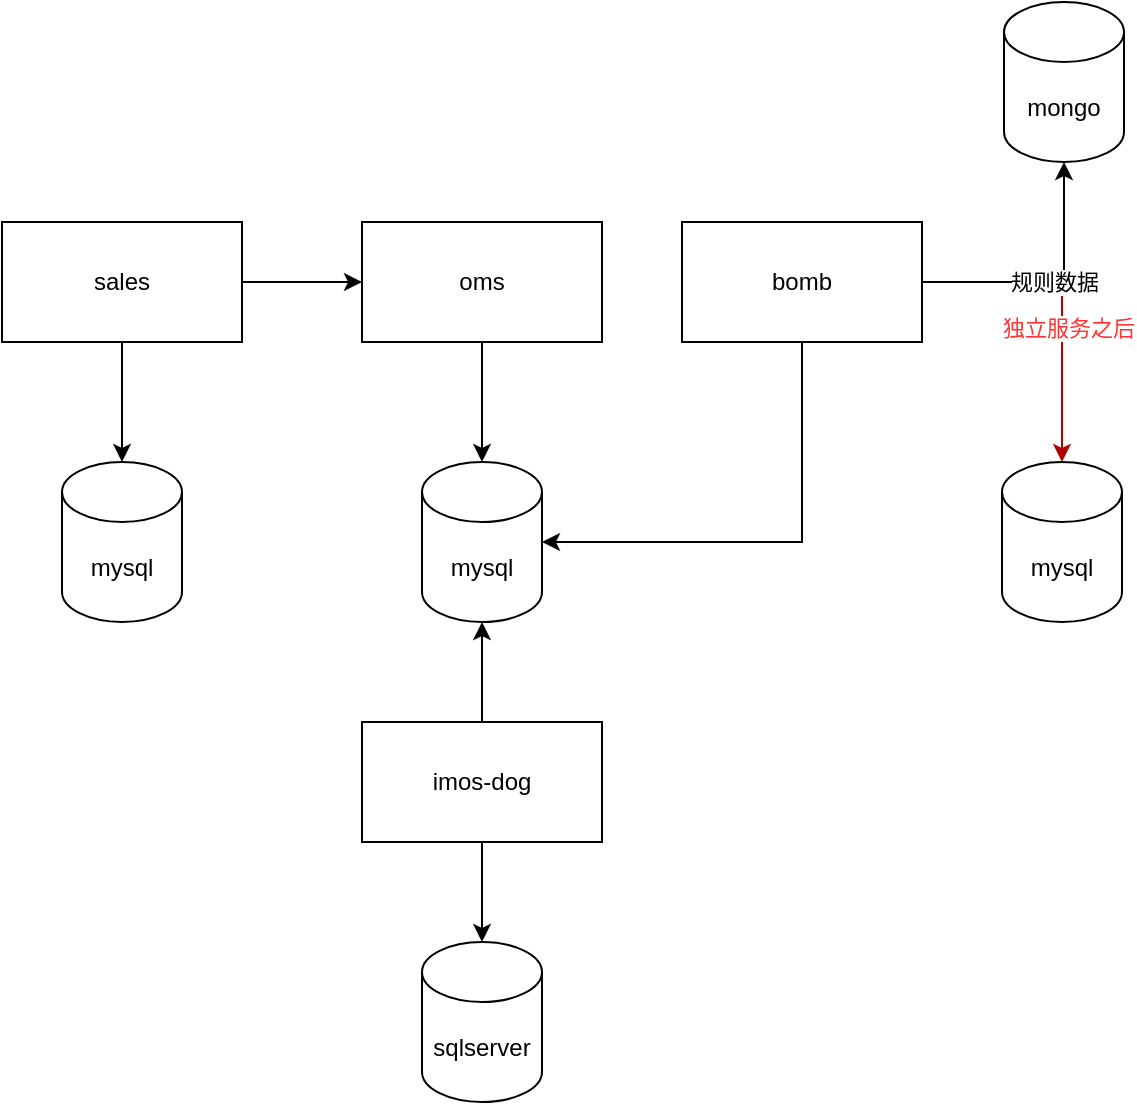 <mxfile version="20.4.0" type="github" pages="2">
  <diagram id="G152VZkpTh_-b7L7PpDi" name="bomb服务独立">
    <mxGraphModel dx="1015" dy="2874" grid="1" gridSize="10" guides="1" tooltips="1" connect="1" arrows="1" fold="1" page="1" pageScale="1" pageWidth="827" pageHeight="1169" math="0" shadow="0">
      <root>
        <mxCell id="0" />
        <mxCell id="1" parent="0" />
        <mxCell id="Ajl7XlEclkEX4MVL0un6-1" value="mysql" style="shape=cylinder3;whiteSpace=wrap;html=1;boundedLbl=1;backgroundOutline=1;size=15;" parent="1" vertex="1">
          <mxGeometry x="300" y="-2040" width="60" height="80" as="geometry" />
        </mxCell>
        <mxCell id="Ajl7XlEclkEX4MVL0un6-7" style="edgeStyle=orthogonalEdgeStyle;rounded=0;orthogonalLoop=1;jettySize=auto;html=1;exitX=0.5;exitY=1;exitDx=0;exitDy=0;entryX=0.5;entryY=0;entryDx=0;entryDy=0;entryPerimeter=0;" parent="1" source="Ajl7XlEclkEX4MVL0un6-2" target="Ajl7XlEclkEX4MVL0un6-1" edge="1">
          <mxGeometry relative="1" as="geometry" />
        </mxCell>
        <mxCell id="Ajl7XlEclkEX4MVL0un6-2" value="oms" style="rounded=0;whiteSpace=wrap;html=1;" parent="1" vertex="1">
          <mxGeometry x="270" y="-2160" width="120" height="60" as="geometry" />
        </mxCell>
        <mxCell id="Ajl7XlEclkEX4MVL0un6-10" style="edgeStyle=orthogonalEdgeStyle;rounded=0;orthogonalLoop=1;jettySize=auto;html=1;exitX=0.5;exitY=1;exitDx=0;exitDy=0;entryX=1;entryY=0.5;entryDx=0;entryDy=0;entryPerimeter=0;" parent="1" source="Ajl7XlEclkEX4MVL0un6-3" target="Ajl7XlEclkEX4MVL0un6-1" edge="1">
          <mxGeometry relative="1" as="geometry" />
        </mxCell>
        <mxCell id="Ajl7XlEclkEX4MVL0un6-15" style="edgeStyle=orthogonalEdgeStyle;rounded=0;orthogonalLoop=1;jettySize=auto;html=1;exitX=1;exitY=0.5;exitDx=0;exitDy=0;entryX=0.5;entryY=0;entryDx=0;entryDy=0;entryPerimeter=0;shadow=0;sketch=0;fillColor=#e51400;strokeColor=#B20000;" parent="1" source="Ajl7XlEclkEX4MVL0un6-3" target="Ajl7XlEclkEX4MVL0un6-14" edge="1">
          <mxGeometry relative="1" as="geometry" />
        </mxCell>
        <mxCell id="Ajl7XlEclkEX4MVL0un6-17" value="独立服务之后" style="edgeLabel;html=1;align=center;verticalAlign=middle;resizable=0;points=[];fontColor=#FF3333;" parent="Ajl7XlEclkEX4MVL0un6-15" vertex="1" connectable="0">
          <mxGeometry x="0.163" y="3" relative="1" as="geometry">
            <mxPoint as="offset" />
          </mxGeometry>
        </mxCell>
        <mxCell id="mybRUjiwXN9lIVhRDb3T-2" value="规则数据" style="edgeStyle=orthogonalEdgeStyle;rounded=0;orthogonalLoop=1;jettySize=auto;html=1;exitX=1;exitY=0.5;exitDx=0;exitDy=0;entryX=0.5;entryY=1;entryDx=0;entryDy=0;entryPerimeter=0;" edge="1" parent="1" source="Ajl7XlEclkEX4MVL0un6-3" target="mybRUjiwXN9lIVhRDb3T-1">
          <mxGeometry relative="1" as="geometry" />
        </mxCell>
        <mxCell id="Ajl7XlEclkEX4MVL0un6-3" value="bomb" style="rounded=0;whiteSpace=wrap;html=1;" parent="1" vertex="1">
          <mxGeometry x="430" y="-2160" width="120" height="60" as="geometry" />
        </mxCell>
        <mxCell id="Ajl7XlEclkEX4MVL0un6-11" value="" style="edgeStyle=orthogonalEdgeStyle;rounded=0;orthogonalLoop=1;jettySize=auto;html=1;" parent="1" source="Ajl7XlEclkEX4MVL0un6-4" target="Ajl7XlEclkEX4MVL0un6-2" edge="1">
          <mxGeometry relative="1" as="geometry" />
        </mxCell>
        <mxCell id="Ajl7XlEclkEX4MVL0un6-12" style="edgeStyle=orthogonalEdgeStyle;rounded=0;orthogonalLoop=1;jettySize=auto;html=1;exitX=0.5;exitY=1;exitDx=0;exitDy=0;" parent="1" source="Ajl7XlEclkEX4MVL0un6-4" target="Ajl7XlEclkEX4MVL0un6-13" edge="1">
          <mxGeometry relative="1" as="geometry">
            <Array as="points">
              <mxPoint x="150" y="-2060" />
              <mxPoint x="150" y="-2060" />
            </Array>
          </mxGeometry>
        </mxCell>
        <mxCell id="Ajl7XlEclkEX4MVL0un6-4" value="sales" style="rounded=0;whiteSpace=wrap;html=1;" parent="1" vertex="1">
          <mxGeometry x="90" y="-2160" width="120" height="60" as="geometry" />
        </mxCell>
        <mxCell id="Ajl7XlEclkEX4MVL0un6-8" style="edgeStyle=orthogonalEdgeStyle;rounded=0;orthogonalLoop=1;jettySize=auto;html=1;exitX=0.5;exitY=0;exitDx=0;exitDy=0;entryX=0.5;entryY=1;entryDx=0;entryDy=0;entryPerimeter=0;" parent="1" source="Ajl7XlEclkEX4MVL0un6-5" target="Ajl7XlEclkEX4MVL0un6-1" edge="1">
          <mxGeometry relative="1" as="geometry" />
        </mxCell>
        <mxCell id="Ajl7XlEclkEX4MVL0un6-9" style="edgeStyle=orthogonalEdgeStyle;rounded=0;orthogonalLoop=1;jettySize=auto;html=1;exitX=0.5;exitY=1;exitDx=0;exitDy=0;entryX=0.5;entryY=0;entryDx=0;entryDy=0;entryPerimeter=0;" parent="1" source="Ajl7XlEclkEX4MVL0un6-5" target="Ajl7XlEclkEX4MVL0un6-6" edge="1">
          <mxGeometry relative="1" as="geometry" />
        </mxCell>
        <mxCell id="Ajl7XlEclkEX4MVL0un6-5" value="imos-dog" style="rounded=0;whiteSpace=wrap;html=1;" parent="1" vertex="1">
          <mxGeometry x="270" y="-1910" width="120" height="60" as="geometry" />
        </mxCell>
        <mxCell id="Ajl7XlEclkEX4MVL0un6-6" value="sqlserver" style="shape=cylinder3;whiteSpace=wrap;html=1;boundedLbl=1;backgroundOutline=1;size=15;" parent="1" vertex="1">
          <mxGeometry x="300" y="-1800" width="60" height="80" as="geometry" />
        </mxCell>
        <mxCell id="Ajl7XlEclkEX4MVL0un6-13" value="mysql" style="shape=cylinder3;whiteSpace=wrap;html=1;boundedLbl=1;backgroundOutline=1;size=15;" parent="1" vertex="1">
          <mxGeometry x="120" y="-2040" width="60" height="80" as="geometry" />
        </mxCell>
        <mxCell id="Ajl7XlEclkEX4MVL0un6-14" value="mysql" style="shape=cylinder3;whiteSpace=wrap;html=1;boundedLbl=1;backgroundOutline=1;size=15;" parent="1" vertex="1">
          <mxGeometry x="590" y="-2040" width="60" height="80" as="geometry" />
        </mxCell>
        <mxCell id="mybRUjiwXN9lIVhRDb3T-1" value="mongo" style="shape=cylinder3;whiteSpace=wrap;html=1;boundedLbl=1;backgroundOutline=1;size=15;" vertex="1" parent="1">
          <mxGeometry x="591" y="-2270" width="60" height="80" as="geometry" />
        </mxCell>
      </root>
    </mxGraphModel>
  </diagram>
  <diagram id="b18D5ZBOZKlab-uu_izT" name="拆单数据处理">
    <mxGraphModel dx="1015" dy="536" grid="1" gridSize="10" guides="1" tooltips="1" connect="1" arrows="1" fold="1" page="1" pageScale="1" pageWidth="827" pageHeight="1169" math="0" shadow="0">
      <root>
        <mxCell id="0" />
        <mxCell id="1" parent="0" />
        <mxCell id="MrM3WiDKJ_GR7TqslKwe-1" value="&lt;div&gt;OMS&lt;/div&gt;&lt;div&gt;&lt;br&gt;&lt;/div&gt;&lt;div&gt;&lt;br&gt;&lt;/div&gt;&lt;div&gt;&lt;br&gt;&lt;/div&gt;&lt;div&gt;&lt;br&gt;&lt;/div&gt;&lt;div&gt;&lt;br&gt;&lt;/div&gt;&lt;div&gt;&lt;br&gt;&lt;/div&gt;&lt;div&gt;&lt;br&gt;&lt;/div&gt;&lt;div&gt;&lt;br&gt;&lt;/div&gt;&lt;div&gt;&lt;br&gt;&lt;/div&gt;&lt;div&gt;&lt;br&gt;&lt;/div&gt;&lt;div&gt;&lt;br&gt;&lt;/div&gt;&lt;div&gt;&lt;br&gt;&lt;/div&gt;&lt;div&gt;&lt;br&gt;&lt;/div&gt;&lt;div&gt;&lt;br&gt;&lt;/div&gt;&lt;div&gt;&lt;br&gt;&lt;/div&gt;&lt;div&gt;&lt;br&gt;&lt;/div&gt;&lt;div&gt;&lt;br&gt;&lt;/div&gt;&lt;div&gt;&lt;br&gt;&lt;/div&gt;&lt;div&gt;物料同步额外的字段：&lt;/div&gt;&lt;div&gt;长、宽、高、生产分类&lt;br&gt;&lt;/div&gt;" style="rounded=0;whiteSpace=wrap;html=1;fontStyle=1;fontColor=#FF3333;" vertex="1" parent="1">
          <mxGeometry x="80" y="100" width="210" height="340" as="geometry" />
        </mxCell>
        <mxCell id="MrM3WiDKJ_GR7TqslKwe-2" value="物料表" style="shape=process;whiteSpace=wrap;html=1;backgroundOutline=1;fontColor=#FF3333;" vertex="1" parent="1">
          <mxGeometry x="125" y="140" width="120" height="60" as="geometry" />
        </mxCell>
        <mxCell id="MrM3WiDKJ_GR7TqslKwe-3" value="&lt;div&gt;BOMB&lt;/div&gt;&lt;div&gt;&lt;br&gt;&lt;/div&gt;&lt;div&gt;&lt;br&gt;&lt;/div&gt;&lt;div&gt;&lt;br&gt;&lt;/div&gt;&lt;div&gt;&lt;br&gt;&lt;/div&gt;&lt;div&gt;&lt;br&gt;&lt;/div&gt;&lt;div&gt;&lt;br&gt;&lt;/div&gt;&lt;div&gt;&lt;br&gt;&lt;/div&gt;&lt;div&gt;&lt;br&gt;&lt;/div&gt;&lt;div&gt;&lt;br&gt;&lt;/div&gt;&lt;div&gt;&lt;br&gt;&lt;/div&gt;&lt;div&gt;&lt;br&gt;&lt;/div&gt;&lt;div&gt;&lt;br&gt;&lt;/div&gt;&lt;div&gt;&lt;br&gt;&lt;/div&gt;&lt;div&gt;&lt;br&gt;&lt;/div&gt;&lt;div&gt;&lt;br&gt;&lt;/div&gt;&lt;div&gt;&lt;br&gt;&lt;/div&gt;&lt;div&gt;&lt;br&gt;&lt;/div&gt;&lt;div&gt;&lt;br&gt;&lt;/div&gt;&lt;div&gt;拆单后的数据处理动作、程序设计和优化&lt;br&gt;&lt;/div&gt;" style="rounded=0;whiteSpace=wrap;html=1;fontStyle=1;fontColor=#FF3333;" vertex="1" parent="1">
          <mxGeometry x="400" y="100" width="250" height="340" as="geometry" />
        </mxCell>
        <mxCell id="MrM3WiDKJ_GR7TqslKwe-4" style="edgeStyle=orthogonalEdgeStyle;rounded=0;orthogonalLoop=1;jettySize=auto;html=1;entryX=1;entryY=0.5;entryDx=0;entryDy=0;labelBorderColor=#FF0080;textOpacity=40;fontSize=2;dashed=1;" edge="1" source="MrM3WiDKJ_GR7TqslKwe-8" target="MrM3WiDKJ_GR7TqslKwe-15" parent="1">
          <mxGeometry relative="1" as="geometry" />
        </mxCell>
        <mxCell id="MrM3WiDKJ_GR7TqslKwe-5" value="存储过程代码执行" style="edgeLabel;html=1;align=center;verticalAlign=middle;resizable=0;points=[];fontColor=#B3B3B3;labelBorderColor=none;" vertex="1" connectable="0" parent="MrM3WiDKJ_GR7TqslKwe-4">
          <mxGeometry x="-0.253" y="-2" relative="1" as="geometry">
            <mxPoint as="offset" />
          </mxGeometry>
        </mxCell>
        <mxCell id="MrM3WiDKJ_GR7TqslKwe-6" style="edgeStyle=orthogonalEdgeStyle;rounded=0;orthogonalLoop=1;jettySize=auto;html=1;entryX=1;entryY=0.5;entryDx=0;entryDy=0;fontColor=#FF3333;exitX=0.5;exitY=0;exitDx=0;exitDy=0;endArrow=openThin;endFill=0;fillColor=#647687;strokeColor=#FF3333;" edge="1" source="MrM3WiDKJ_GR7TqslKwe-8" target="MrM3WiDKJ_GR7TqslKwe-2" parent="1">
          <mxGeometry relative="1" as="geometry" />
        </mxCell>
        <mxCell id="MrM3WiDKJ_GR7TqslKwe-7" value="预期从OMS拿物料、识别生产分类" style="edgeLabel;html=1;align=center;verticalAlign=middle;resizable=0;points=[];fontColor=#FF3333;" vertex="1" connectable="0" parent="MrM3WiDKJ_GR7TqslKwe-6">
          <mxGeometry x="0.131" relative="1" as="geometry">
            <mxPoint as="offset" />
          </mxGeometry>
        </mxCell>
        <mxCell id="MrM3WiDKJ_GR7TqslKwe-8" value="拆单明细表" style="shape=process;whiteSpace=wrap;html=1;backgroundOutline=1;" vertex="1" parent="1">
          <mxGeometry x="450" y="170" width="150" height="60" as="geometry" />
        </mxCell>
        <mxCell id="MrM3WiDKJ_GR7TqslKwe-9" value="&lt;div&gt;IMOS-DOG&lt;/div&gt;&lt;div&gt;&lt;br&gt;&lt;/div&gt;&lt;div&gt;&lt;br&gt;&lt;/div&gt;&lt;div&gt;&lt;br&gt;&lt;/div&gt;&lt;div&gt;&lt;br&gt;&lt;/div&gt;&lt;div&gt;&lt;br&gt;&lt;/div&gt;&lt;div&gt;&lt;br&gt;&lt;/div&gt;&lt;div&gt;&lt;br&gt;&lt;/div&gt;&lt;div&gt;&lt;br&gt;&lt;/div&gt;&lt;div&gt;&lt;br&gt;&lt;/div&gt;&lt;div&gt;&lt;br&gt;&lt;/div&gt;&lt;div&gt;&lt;br&gt;&lt;/div&gt;&lt;div&gt;&lt;br&gt;&lt;/div&gt;&lt;div&gt;&lt;br&gt;&lt;/div&gt;&lt;div&gt;&lt;br&gt;&lt;/div&gt;&lt;div&gt;&lt;br&gt;&lt;/div&gt;&lt;div&gt;&lt;br&gt;&lt;/div&gt;&lt;div&gt;&lt;br&gt;&lt;/div&gt;&lt;div&gt;&lt;br&gt;&lt;/div&gt;" style="rounded=0;whiteSpace=wrap;html=1;fontStyle=1" vertex="1" parent="1">
          <mxGeometry x="720" y="100" width="210" height="340" as="geometry" />
        </mxCell>
        <mxCell id="MrM3WiDKJ_GR7TqslKwe-10" style="edgeStyle=orthogonalEdgeStyle;rounded=0;orthogonalLoop=1;jettySize=auto;html=1;entryX=1;entryY=0.5;entryDx=0;entryDy=0;strokeColor=#005700;fillColor=#008a00;" edge="1" source="MrM3WiDKJ_GR7TqslKwe-12" target="MrM3WiDKJ_GR7TqslKwe-8" parent="1">
          <mxGeometry relative="1" as="geometry" />
        </mxCell>
        <mxCell id="MrM3WiDKJ_GR7TqslKwe-11" value="拆单完成回写" style="edgeLabel;html=1;align=center;verticalAlign=middle;resizable=0;points=[];fontColor=#009900;" vertex="1" connectable="0" parent="MrM3WiDKJ_GR7TqslKwe-10">
          <mxGeometry x="0.233" y="-3" relative="1" as="geometry">
            <mxPoint as="offset" />
          </mxGeometry>
        </mxCell>
        <mxCell id="MrM3WiDKJ_GR7TqslKwe-12" value="拆单明细表（板件、五金、拉手等）" style="shape=process;whiteSpace=wrap;html=1;backgroundOutline=1;" vertex="1" parent="1">
          <mxGeometry x="765" y="170" width="135" height="60" as="geometry" />
        </mxCell>
        <mxCell id="MrM3WiDKJ_GR7TqslKwe-13" style="edgeStyle=orthogonalEdgeStyle;rounded=0;orthogonalLoop=1;jettySize=auto;html=1;entryX=0;entryY=0.5;entryDx=0;entryDy=0;exitX=0;exitY=0.5;exitDx=0;exitDy=0;labelBorderColor=#B3B3B3;dashed=1;" edge="1" source="MrM3WiDKJ_GR7TqslKwe-15" target="MrM3WiDKJ_GR7TqslKwe-8" parent="1">
          <mxGeometry relative="1" as="geometry" />
        </mxCell>
        <mxCell id="MrM3WiDKJ_GR7TqslKwe-14" value="数据补偿" style="edgeLabel;html=1;align=center;verticalAlign=middle;resizable=0;points=[];fontColor=#B3B3B3;labelBorderColor=none;" vertex="1" connectable="0" parent="MrM3WiDKJ_GR7TqslKwe-13">
          <mxGeometry x="0.049" y="-3" relative="1" as="geometry">
            <mxPoint x="1" as="offset" />
          </mxGeometry>
        </mxCell>
        <mxCell id="MrM3WiDKJ_GR7TqslKwe-15" value="联思基础表(弃用)" style="shape=process;whiteSpace=wrap;html=1;backgroundOutline=1;fontColor=#CCCCCC;labelBorderColor=none;dashed=1;strokeColor=#000000;" vertex="1" parent="1">
          <mxGeometry x="452.5" y="310" width="145" height="60" as="geometry" />
        </mxCell>
        <mxCell id="MrM3WiDKJ_GR7TqslKwe-16" value="+生产基础表" style="shape=process;whiteSpace=wrap;html=1;backgroundOutline=1;fontColor=#000000;labelBorderColor=none;strokeColor=#000000;" vertex="1" parent="1">
          <mxGeometry x="129" y="270" width="110" height="60" as="geometry" />
        </mxCell>
      </root>
    </mxGraphModel>
  </diagram>
</mxfile>
